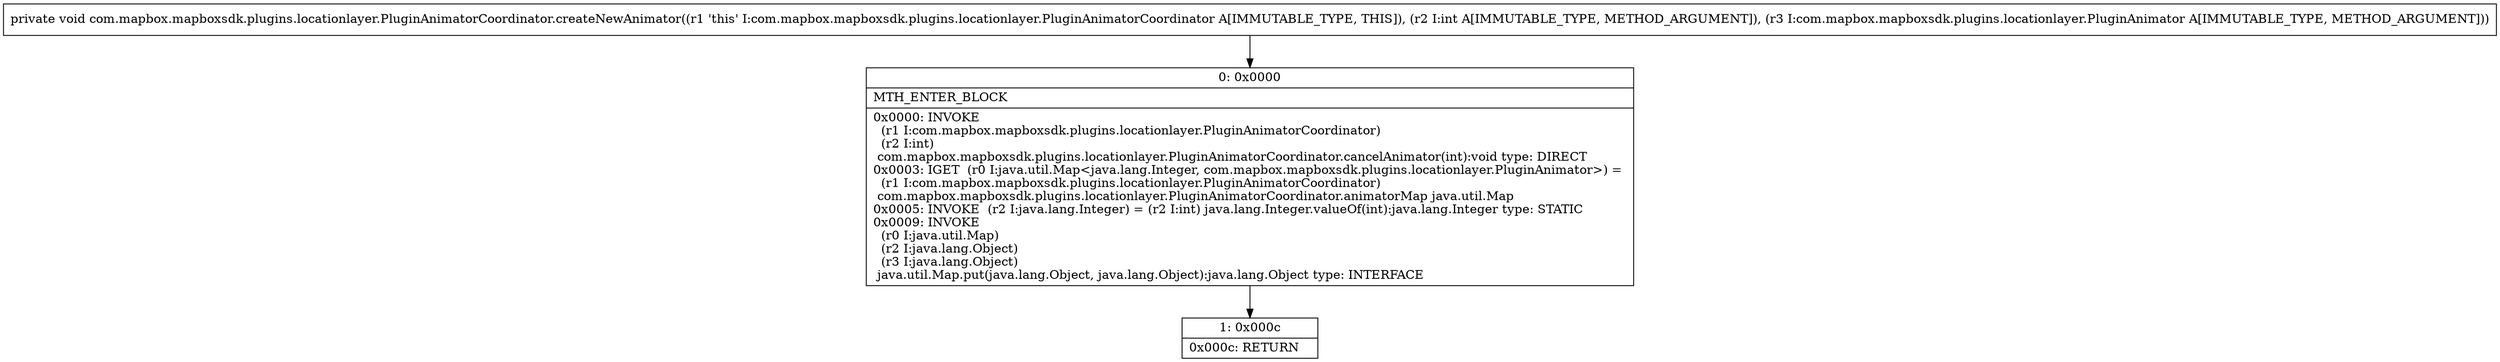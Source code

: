 digraph "CFG forcom.mapbox.mapboxsdk.plugins.locationlayer.PluginAnimatorCoordinator.createNewAnimator(ILcom\/mapbox\/mapboxsdk\/plugins\/locationlayer\/PluginAnimator;)V" {
Node_0 [shape=record,label="{0\:\ 0x0000|MTH_ENTER_BLOCK\l|0x0000: INVOKE  \l  (r1 I:com.mapbox.mapboxsdk.plugins.locationlayer.PluginAnimatorCoordinator)\l  (r2 I:int)\l com.mapbox.mapboxsdk.plugins.locationlayer.PluginAnimatorCoordinator.cancelAnimator(int):void type: DIRECT \l0x0003: IGET  (r0 I:java.util.Map\<java.lang.Integer, com.mapbox.mapboxsdk.plugins.locationlayer.PluginAnimator\>) = \l  (r1 I:com.mapbox.mapboxsdk.plugins.locationlayer.PluginAnimatorCoordinator)\l com.mapbox.mapboxsdk.plugins.locationlayer.PluginAnimatorCoordinator.animatorMap java.util.Map \l0x0005: INVOKE  (r2 I:java.lang.Integer) = (r2 I:int) java.lang.Integer.valueOf(int):java.lang.Integer type: STATIC \l0x0009: INVOKE  \l  (r0 I:java.util.Map)\l  (r2 I:java.lang.Object)\l  (r3 I:java.lang.Object)\l java.util.Map.put(java.lang.Object, java.lang.Object):java.lang.Object type: INTERFACE \l}"];
Node_1 [shape=record,label="{1\:\ 0x000c|0x000c: RETURN   \l}"];
MethodNode[shape=record,label="{private void com.mapbox.mapboxsdk.plugins.locationlayer.PluginAnimatorCoordinator.createNewAnimator((r1 'this' I:com.mapbox.mapboxsdk.plugins.locationlayer.PluginAnimatorCoordinator A[IMMUTABLE_TYPE, THIS]), (r2 I:int A[IMMUTABLE_TYPE, METHOD_ARGUMENT]), (r3 I:com.mapbox.mapboxsdk.plugins.locationlayer.PluginAnimator A[IMMUTABLE_TYPE, METHOD_ARGUMENT])) }"];
MethodNode -> Node_0;
Node_0 -> Node_1;
}

